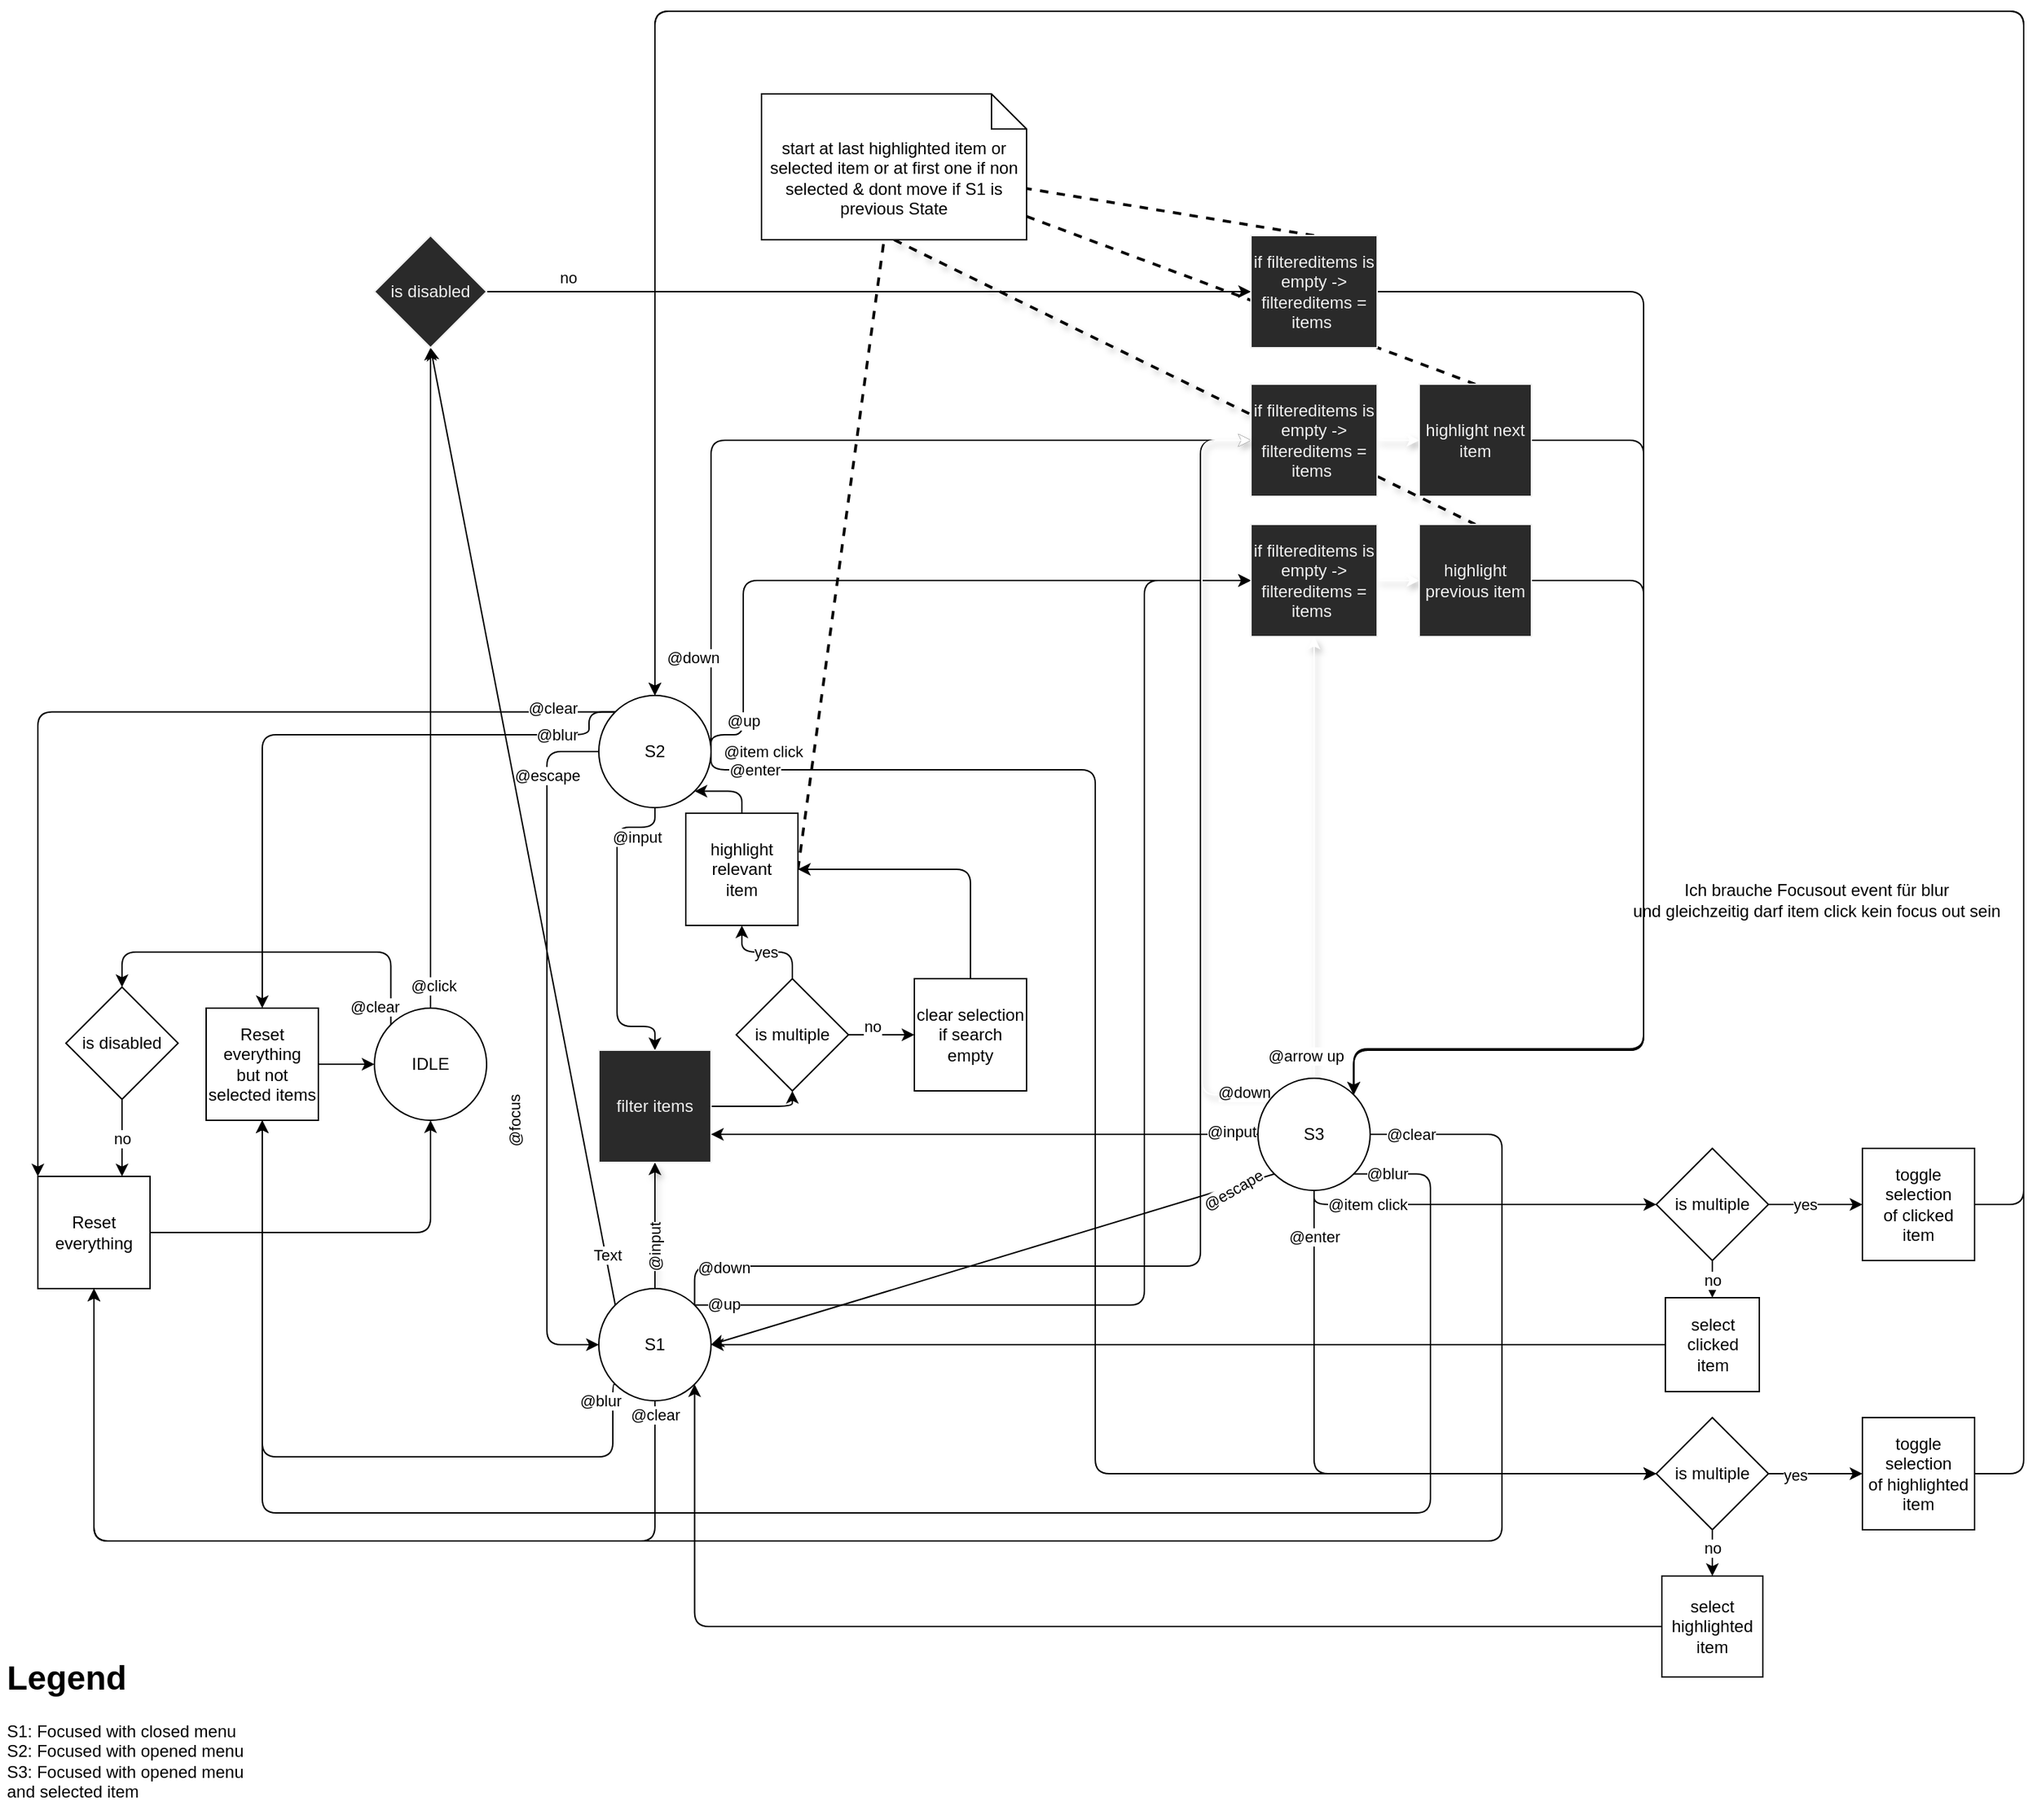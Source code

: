 <mxfile>
    <diagram id="SJrbAc279IfHiTuQCD1p" name="Page-1">
        <mxGraphModel dx="1293" dy="1139" grid="0" gridSize="10" guides="1" tooltips="1" connect="1" arrows="1" fold="1" page="0" pageScale="1" pageWidth="827" pageHeight="1169" math="0" shadow="0">
            <root>
                <mxCell id="0"/>
                <mxCell id="1" parent="0"/>
                <mxCell id="4" style="edgeStyle=orthogonalEdgeStyle;html=1;exitX=0.5;exitY=0;exitDx=0;exitDy=0;entryX=0.5;entryY=1;entryDx=0;entryDy=0;" parent="1" source="2" target="163" edge="1">
                    <mxGeometry relative="1" as="geometry">
                        <Array as="points"/>
                    </mxGeometry>
                </mxCell>
                <mxCell id="232" value="@click" style="edgeLabel;html=1;align=center;verticalAlign=middle;resizable=0;points=[];" vertex="1" connectable="0" parent="4">
                    <mxGeometry x="-0.879" y="7" relative="1" as="geometry">
                        <mxPoint x="9" y="12" as="offset"/>
                    </mxGeometry>
                </mxCell>
                <mxCell id="117" style="edgeStyle=orthogonalEdgeStyle;rounded=1;html=1;exitX=1;exitY=0.5;exitDx=0;exitDy=0;entryX=0;entryY=0.5;entryDx=0;entryDy=0;shadow=0;labelBackgroundColor=default;fontFamily=Helvetica;fontSize=11;fontColor=default;endArrow=classic;endFill=1;strokeColor=#FFFFFF;strokeWidth=1;" parent="1" source="2" target="6" edge="1">
                    <mxGeometry relative="1" as="geometry">
                        <Array as="points">
                            <mxPoint x="260" y="600"/>
                            <mxPoint x="260" y="800"/>
                        </Array>
                    </mxGeometry>
                </mxCell>
                <mxCell id="118" value="@focus" style="edgeLabel;html=1;align=center;verticalAlign=middle;resizable=0;points=[];fontSize=11;fontFamily=Helvetica;fontColor=default;rotation=-91;" parent="117" vertex="1" connectable="0">
                    <mxGeometry x="-0.604" y="-2" relative="1" as="geometry">
                        <mxPoint x="2" y="5" as="offset"/>
                    </mxGeometry>
                </mxCell>
                <mxCell id="161" style="edgeStyle=orthogonalEdgeStyle;html=1;exitX=0;exitY=0;exitDx=0;exitDy=0;entryX=0.5;entryY=0;entryDx=0;entryDy=0;" parent="1" source="2" target="171" edge="1">
                    <mxGeometry relative="1" as="geometry">
                        <Array as="points">
                            <mxPoint x="172" y="520"/>
                            <mxPoint x="-20" y="520"/>
                        </Array>
                    </mxGeometry>
                </mxCell>
                <mxCell id="162" value="@clear" style="edgeLabel;html=1;align=center;verticalAlign=middle;resizable=0;points=[];" parent="161" vertex="1" connectable="0">
                    <mxGeometry x="-0.868" y="1" relative="1" as="geometry">
                        <mxPoint x="-11" y="5" as="offset"/>
                    </mxGeometry>
                </mxCell>
                <mxCell id="2" value="IDLE" style="ellipse;whiteSpace=wrap;html=1;aspect=fixed;" parent="1" vertex="1">
                    <mxGeometry x="160" y="560" width="80" height="80" as="geometry"/>
                </mxCell>
                <mxCell id="21" style="edgeStyle=orthogonalEdgeStyle;html=1;exitX=0;exitY=0;exitDx=0;exitDy=0;entryX=0.5;entryY=0;entryDx=0;entryDy=0;" parent="1" source="3" target="129" edge="1">
                    <mxGeometry relative="1" as="geometry">
                        <Array as="points">
                            <mxPoint x="313" y="349"/>
                            <mxPoint x="313" y="365"/>
                            <mxPoint x="80" y="365"/>
                        </Array>
                    </mxGeometry>
                </mxCell>
                <mxCell id="22" value="@blur" style="edgeLabel;html=1;align=center;verticalAlign=middle;resizable=0;points=[];" parent="21" vertex="1" connectable="0">
                    <mxGeometry x="-0.25" y="1" relative="1" as="geometry">
                        <mxPoint x="115" y="-1" as="offset"/>
                    </mxGeometry>
                </mxCell>
                <mxCell id="78" value="@input" style="edgeStyle=orthogonalEdgeStyle;html=1;exitX=0.5;exitY=1;exitDx=0;exitDy=0;entryX=0.5;entryY=0;entryDx=0;entryDy=0;" parent="1" source="3" target="16" edge="1">
                    <mxGeometry x="-0.762" y="7" relative="1" as="geometry">
                        <Array as="points">
                            <mxPoint x="360" y="431"/>
                            <mxPoint x="333" y="431"/>
                            <mxPoint x="333" y="573"/>
                            <mxPoint x="360" y="573"/>
                        </Array>
                        <mxPoint as="offset"/>
                    </mxGeometry>
                </mxCell>
                <mxCell id="82" style="edgeStyle=orthogonalEdgeStyle;html=1;exitX=1;exitY=0.5;exitDx=0;exitDy=0;entryX=0;entryY=0.5;entryDx=0;entryDy=0;" parent="1" source="3" target="27" edge="1">
                    <mxGeometry relative="1" as="geometry">
                        <Array as="points">
                            <mxPoint x="400" y="365"/>
                            <mxPoint x="423" y="365"/>
                            <mxPoint x="423" y="255"/>
                        </Array>
                    </mxGeometry>
                </mxCell>
                <mxCell id="83" value="@up" style="edgeLabel;html=1;align=center;verticalAlign=middle;resizable=0;points=[];" parent="82" vertex="1" connectable="0">
                    <mxGeometry x="0.296" relative="1" as="geometry">
                        <mxPoint x="-184" y="100" as="offset"/>
                    </mxGeometry>
                </mxCell>
                <mxCell id="84" style="edgeStyle=orthogonalEdgeStyle;html=1;exitX=1;exitY=0.5;exitDx=0;exitDy=0;entryX=0;entryY=0.5;entryDx=0;entryDy=0;" parent="1" source="3" target="40" edge="1">
                    <mxGeometry relative="1" as="geometry">
                        <Array as="points">
                            <mxPoint x="400" y="155"/>
                        </Array>
                    </mxGeometry>
                </mxCell>
                <mxCell id="85" value="@down" style="edgeLabel;html=1;align=center;verticalAlign=middle;resizable=0;points=[];" parent="84" vertex="1" connectable="0">
                    <mxGeometry x="0.438" y="2" relative="1" as="geometry">
                        <mxPoint x="-228" y="157" as="offset"/>
                    </mxGeometry>
                </mxCell>
                <mxCell id="119" style="edgeStyle=orthogonalEdgeStyle;rounded=1;html=1;exitX=1;exitY=0.5;exitDx=0;exitDy=0;shadow=0;labelBackgroundColor=default;fontFamily=Helvetica;fontSize=11;fontColor=default;endArrow=classic;endFill=1;strokeColor=#FFFFFF;strokeWidth=1;entryX=0;entryY=0.5;entryDx=0;entryDy=0;" parent="1" source="3" target="178" edge="1">
                    <mxGeometry relative="1" as="geometry">
                        <Array as="points">
                            <mxPoint x="1022" y="377"/>
                            <mxPoint x="1022" y="700"/>
                        </Array>
                    </mxGeometry>
                </mxCell>
                <mxCell id="145" value="@item click" style="edgeLabel;html=1;align=center;verticalAlign=middle;resizable=0;points=[];" parent="119" vertex="1" connectable="0">
                    <mxGeometry x="-0.7" y="-1" relative="1" as="geometry">
                        <mxPoint x="-113" y="-1" as="offset"/>
                    </mxGeometry>
                </mxCell>
                <mxCell id="158" style="edgeStyle=orthogonalEdgeStyle;html=1;exitX=0;exitY=0;exitDx=0;exitDy=0;entryX=0;entryY=0;entryDx=0;entryDy=0;" parent="1" source="3" target="151" edge="1">
                    <mxGeometry relative="1" as="geometry">
                        <Array as="points">
                            <mxPoint x="-80" y="349"/>
                        </Array>
                    </mxGeometry>
                </mxCell>
                <mxCell id="159" value="@clear" style="edgeLabel;html=1;align=center;verticalAlign=middle;resizable=0;points=[];" parent="158" vertex="1" connectable="0">
                    <mxGeometry x="-0.879" y="-3" relative="1" as="geometry">
                        <mxPoint as="offset"/>
                    </mxGeometry>
                </mxCell>
                <mxCell id="204" style="edgeStyle=orthogonalEdgeStyle;html=1;exitX=1;exitY=0.5;exitDx=0;exitDy=0;entryX=0;entryY=0.5;entryDx=0;entryDy=0;" parent="1" source="3" target="182" edge="1">
                    <mxGeometry relative="1" as="geometry">
                        <Array as="points">
                            <mxPoint x="400" y="390"/>
                            <mxPoint x="674" y="390"/>
                            <mxPoint x="674" y="892"/>
                        </Array>
                    </mxGeometry>
                </mxCell>
                <mxCell id="205" value="@enter" style="edgeLabel;html=1;align=center;verticalAlign=middle;resizable=0;points=[];" parent="204" vertex="1" connectable="0">
                    <mxGeometry x="-0.932" y="-3" relative="1" as="geometry">
                        <mxPoint x="3" y="-3" as="offset"/>
                    </mxGeometry>
                </mxCell>
                <mxCell id="229" style="edgeStyle=orthogonalEdgeStyle;html=1;exitX=0;exitY=0.5;exitDx=0;exitDy=0;entryX=0;entryY=0.5;entryDx=0;entryDy=0;" parent="1" source="3" target="6" edge="1">
                    <mxGeometry relative="1" as="geometry">
                        <Array as="points">
                            <mxPoint x="283" y="377"/>
                            <mxPoint x="283" y="800"/>
                        </Array>
                    </mxGeometry>
                </mxCell>
                <mxCell id="230" value="@escape" style="edgeLabel;html=1;align=center;verticalAlign=middle;resizable=0;points=[];" parent="229" vertex="1" connectable="0">
                    <mxGeometry x="-0.735" relative="1" as="geometry">
                        <mxPoint y="-12" as="offset"/>
                    </mxGeometry>
                </mxCell>
                <mxCell id="3" value="S2" style="ellipse;whiteSpace=wrap;html=1;aspect=fixed;" parent="1" vertex="1">
                    <mxGeometry x="320" y="337" width="80" height="80" as="geometry"/>
                </mxCell>
                <mxCell id="19" style="edgeStyle=orthogonalEdgeStyle;html=1;exitX=0;exitY=1;exitDx=0;exitDy=0;entryX=0.5;entryY=1;entryDx=0;entryDy=0;" parent="1" source="6" target="129" edge="1">
                    <mxGeometry relative="1" as="geometry">
                        <Array as="points">
                            <mxPoint x="330" y="828"/>
                            <mxPoint x="330" y="880"/>
                            <mxPoint x="80" y="880"/>
                        </Array>
                    </mxGeometry>
                </mxCell>
                <mxCell id="20" value="@blur" style="edgeLabel;html=1;align=center;verticalAlign=middle;resizable=0;points=[];" parent="19" vertex="1" connectable="0">
                    <mxGeometry x="-0.117" y="1" relative="1" as="geometry">
                        <mxPoint x="177" y="-41" as="offset"/>
                    </mxGeometry>
                </mxCell>
                <mxCell id="92" style="edgeStyle=orthogonalEdgeStyle;rounded=1;html=1;exitX=0.5;exitY=0;exitDx=0;exitDy=0;entryX=0.5;entryY=1;entryDx=0;entryDy=0;shadow=1;labelBackgroundColor=default;fontFamily=Helvetica;fontSize=11;fontColor=default;endArrow=classic;endFill=1;strokeColor=default;strokeWidth=1;" parent="1" source="6" target="16" edge="1">
                    <mxGeometry relative="1" as="geometry"/>
                </mxCell>
                <mxCell id="93" value="@input" style="edgeLabel;html=1;align=center;verticalAlign=middle;resizable=0;points=[];fontSize=11;fontFamily=Helvetica;fontColor=default;rotation=-90;" parent="92" vertex="1" connectable="0">
                    <mxGeometry x="-0.033" y="-1" relative="1" as="geometry">
                        <mxPoint x="-1" y="14" as="offset"/>
                    </mxGeometry>
                </mxCell>
                <mxCell id="136" style="edgeStyle=orthogonalEdgeStyle;html=1;exitX=1;exitY=0;exitDx=0;exitDy=0;entryX=0;entryY=0.5;entryDx=0;entryDy=0;" parent="1" source="6" target="40" edge="1">
                    <mxGeometry relative="1" as="geometry">
                        <Array as="points">
                            <mxPoint x="388" y="744"/>
                            <mxPoint x="749" y="744"/>
                            <mxPoint x="749" y="155"/>
                        </Array>
                    </mxGeometry>
                </mxCell>
                <mxCell id="138" value="@down" style="edgeLabel;html=1;align=center;verticalAlign=middle;resizable=0;points=[];" parent="136" vertex="1" connectable="0">
                    <mxGeometry x="-0.768" y="-3" relative="1" as="geometry">
                        <mxPoint x="-69" y="-2" as="offset"/>
                    </mxGeometry>
                </mxCell>
                <mxCell id="156" style="edgeStyle=orthogonalEdgeStyle;html=1;exitX=0.5;exitY=1;exitDx=0;exitDy=0;entryX=0.5;entryY=1;entryDx=0;entryDy=0;" parent="1" source="6" target="151" edge="1">
                    <mxGeometry relative="1" as="geometry">
                        <Array as="points">
                            <mxPoint x="360" y="940"/>
                            <mxPoint x="-40" y="940"/>
                        </Array>
                    </mxGeometry>
                </mxCell>
                <mxCell id="157" value="@clear" style="edgeLabel;html=1;align=center;verticalAlign=middle;resizable=0;points=[];" parent="156" vertex="1" connectable="0">
                    <mxGeometry x="-0.906" y="2" relative="1" as="geometry">
                        <mxPoint x="-2" y="-22" as="offset"/>
                    </mxGeometry>
                </mxCell>
                <mxCell id="201" style="edgeStyle=orthogonalEdgeStyle;html=1;exitX=1;exitY=0;exitDx=0;exitDy=0;entryX=0;entryY=0.5;entryDx=0;entryDy=0;" parent="1" source="6" target="27" edge="1">
                    <mxGeometry relative="1" as="geometry">
                        <Array as="points">
                            <mxPoint x="709" y="772"/>
                            <mxPoint x="709" y="255"/>
                        </Array>
                    </mxGeometry>
                </mxCell>
                <mxCell id="202" value="@up" style="edgeLabel;html=1;align=center;verticalAlign=middle;resizable=0;points=[];" parent="201" vertex="1" connectable="0">
                    <mxGeometry x="-0.904" y="-2" relative="1" as="geometry">
                        <mxPoint x="-24" y="-3" as="offset"/>
                    </mxGeometry>
                </mxCell>
                <mxCell id="233" style="edgeStyle=none;html=1;exitX=0;exitY=0;exitDx=0;exitDy=0;entryX=0.5;entryY=1;entryDx=0;entryDy=0;" edge="1" parent="1" source="6" target="163">
                    <mxGeometry relative="1" as="geometry">
                        <mxPoint x="236.474" y="287.316" as="targetPoint"/>
                    </mxGeometry>
                </mxCell>
                <mxCell id="234" value="Text" style="edgeLabel;html=1;align=center;verticalAlign=middle;resizable=0;points=[];" vertex="1" connectable="0" parent="233">
                    <mxGeometry x="-0.895" y="-1" relative="1" as="geometry">
                        <mxPoint as="offset"/>
                    </mxGeometry>
                </mxCell>
                <mxCell id="6" value="S1" style="ellipse;whiteSpace=wrap;html=1;aspect=fixed;" parent="1" vertex="1">
                    <mxGeometry x="320" y="760" width="80" height="80" as="geometry"/>
                </mxCell>
                <mxCell id="223" style="edgeStyle=orthogonalEdgeStyle;html=1;exitX=1;exitY=0.5;exitDx=0;exitDy=0;entryX=0.5;entryY=1;entryDx=0;entryDy=0;endArrow=classic;endFill=1;strokeWidth=1;" parent="1" source="16" target="221" edge="1">
                    <mxGeometry relative="1" as="geometry"/>
                </mxCell>
                <mxCell id="16" value="filter items" style="rounded=0;whiteSpace=wrap;html=1;fontFamily=Helvetica;fontSize=12;fontColor=rgb(240, 240, 240);align=center;strokeColor=rgb(240, 240, 240);fillColor=rgb(42, 42, 42);" parent="1" vertex="1">
                    <mxGeometry x="320" y="590" width="80" height="80" as="geometry"/>
                </mxCell>
                <mxCell id="105" style="edgeStyle=orthogonalEdgeStyle;rounded=1;html=1;exitX=1;exitY=0.5;exitDx=0;exitDy=0;entryX=0;entryY=0.5;entryDx=0;entryDy=0;shadow=1;labelBackgroundColor=default;fontFamily=Helvetica;fontSize=11;fontColor=default;endArrow=classic;endFill=1;strokeColor=#FFFFFF;strokeWidth=1;" parent="1" source="27" target="104" edge="1">
                    <mxGeometry relative="1" as="geometry"/>
                </mxCell>
                <mxCell id="27" value="if filtereditems is empty -&amp;gt;&lt;br&gt;filtereditems = items&amp;nbsp;" style="rounded=0;whiteSpace=wrap;html=1;fontFamily=Helvetica;fontSize=12;fontColor=rgb(240, 240, 240);align=center;strokeColor=rgb(240, 240, 240);fillColor=rgb(42, 42, 42);" parent="1" vertex="1">
                    <mxGeometry x="785" y="215" width="90" height="80" as="geometry"/>
                </mxCell>
                <mxCell id="90" style="html=1;exitX=0.5;exitY=1;exitDx=0;exitDy=0;exitPerimeter=0;shadow=1;dashed=1;endArrow=none;endFill=0;strokeWidth=2;entryX=0.5;entryY=0;entryDx=0;entryDy=0;" parent="1" source="36" target="104" edge="1">
                    <mxGeometry relative="1" as="geometry"/>
                </mxCell>
                <mxCell id="36" value="start at last highlighted item or selected item or at first one if non selected &amp;amp; dont move if S1 is previous State" style="shape=note2;boundedLbl=1;whiteSpace=wrap;html=1;size=25;verticalAlign=top;align=center;" parent="1" vertex="1">
                    <mxGeometry x="436" y="-92" width="189" height="104" as="geometry"/>
                </mxCell>
                <mxCell id="106" style="edgeStyle=orthogonalEdgeStyle;rounded=1;html=1;exitX=1;exitY=0.5;exitDx=0;exitDy=0;entryX=0;entryY=0.5;entryDx=0;entryDy=0;shadow=1;labelBackgroundColor=default;fontFamily=Helvetica;fontSize=11;fontColor=default;endArrow=classic;endFill=1;strokeColor=#FFFFFF;strokeWidth=1;" parent="1" source="40" target="103" edge="1">
                    <mxGeometry relative="1" as="geometry"/>
                </mxCell>
                <mxCell id="40" value="if filtereditems is empty -&amp;gt;&lt;br&gt;filtereditems = items&amp;nbsp;" style="rounded=0;whiteSpace=wrap;html=1;fontFamily=Helvetica;fontSize=12;fontColor=rgb(240, 240, 240);align=center;strokeColor=rgb(240, 240, 240);fillColor=rgb(42, 42, 42);" parent="1" vertex="1">
                    <mxGeometry x="785" y="115" width="90" height="80" as="geometry"/>
                </mxCell>
                <mxCell id="45" value="" style="endArrow=none;dashed=1;html=1;strokeWidth=2;entryX=0.5;entryY=0;entryDx=0;entryDy=0;" parent="1" source="36" target="103" edge="1">
                    <mxGeometry width="50" height="50" relative="1" as="geometry">
                        <mxPoint x="915" y="748" as="sourcePoint"/>
                        <mxPoint x="965" y="698" as="targetPoint"/>
                        <Array as="points"/>
                    </mxGeometry>
                </mxCell>
                <mxCell id="73" style="edgeStyle=orthogonalEdgeStyle;html=1;exitX=0;exitY=0.5;exitDx=0;exitDy=0;entryX=1;entryY=0.75;entryDx=0;entryDy=0;" parent="1" source="68" target="16" edge="1">
                    <mxGeometry relative="1" as="geometry"/>
                </mxCell>
                <mxCell id="74" value="@input" style="edgeLabel;html=1;align=center;verticalAlign=middle;resizable=0;points=[];" parent="73" vertex="1" connectable="0">
                    <mxGeometry x="-0.571" relative="1" as="geometry">
                        <mxPoint x="64" y="-2" as="offset"/>
                    </mxGeometry>
                </mxCell>
                <mxCell id="76" style="edgeStyle=orthogonalEdgeStyle;html=1;exitX=0.5;exitY=1;exitDx=0;exitDy=0;entryX=0;entryY=0.5;entryDx=0;entryDy=0;" parent="1" source="68" target="178" edge="1">
                    <mxGeometry relative="1" as="geometry">
                        <mxPoint x="830.0" y="751" as="targetPoint"/>
                    </mxGeometry>
                </mxCell>
                <mxCell id="177" value="@item click" style="edgeLabel;html=1;align=center;verticalAlign=middle;resizable=0;points=[];" parent="76" vertex="1" connectable="0">
                    <mxGeometry x="-0.13" y="-1" relative="1" as="geometry">
                        <mxPoint x="-63" y="-1" as="offset"/>
                    </mxGeometry>
                </mxCell>
                <mxCell id="99" style="edgeStyle=orthogonalEdgeStyle;rounded=1;html=1;exitX=0.5;exitY=0;exitDx=0;exitDy=0;entryX=0.5;entryY=1;entryDx=0;entryDy=0;shadow=1;labelBackgroundColor=default;fontFamily=Helvetica;fontSize=11;fontColor=default;endArrow=classic;endFill=1;strokeColor=#FFFFFF;strokeWidth=1;" parent="1" source="68" target="27" edge="1">
                    <mxGeometry relative="1" as="geometry"/>
                </mxCell>
                <mxCell id="100" value="@arrow up" style="edgeLabel;html=1;align=center;verticalAlign=middle;resizable=0;points=[];fontSize=11;fontFamily=Helvetica;fontColor=default;" parent="99" vertex="1" connectable="0">
                    <mxGeometry x="0.45" y="-1" relative="1" as="geometry">
                        <mxPoint x="-7" y="212" as="offset"/>
                    </mxGeometry>
                </mxCell>
                <mxCell id="101" style="edgeStyle=orthogonalEdgeStyle;rounded=1;html=1;exitX=0;exitY=0;exitDx=0;exitDy=0;entryX=0;entryY=0.5;entryDx=0;entryDy=0;shadow=1;labelBackgroundColor=default;fontFamily=Helvetica;fontSize=11;fontColor=default;endArrow=classic;endFill=1;strokeColor=#FFFFFF;strokeWidth=1;" parent="1" source="68" target="40" edge="1">
                    <mxGeometry relative="1" as="geometry">
                        <Array as="points">
                            <mxPoint x="750" y="622"/>
                            <mxPoint x="750" y="155"/>
                        </Array>
                    </mxGeometry>
                </mxCell>
                <mxCell id="113" value="@down" style="edgeLabel;html=1;align=center;verticalAlign=middle;resizable=0;points=[];fontSize=11;fontFamily=Helvetica;fontColor=default;" parent="101" vertex="1" connectable="0">
                    <mxGeometry x="0.24" y="1" relative="1" as="geometry">
                        <mxPoint x="31" y="289" as="offset"/>
                    </mxGeometry>
                </mxCell>
                <mxCell id="127" style="edgeStyle=none;html=1;exitX=0;exitY=1;exitDx=0;exitDy=0;entryX=1;entryY=0.5;entryDx=0;entryDy=0;" parent="1" source="68" target="6" edge="1">
                    <mxGeometry relative="1" as="geometry"/>
                </mxCell>
                <mxCell id="128" value="@escape" style="edgeLabel;html=1;align=center;verticalAlign=middle;resizable=0;points=[];rotation=-30;" parent="127" vertex="1" connectable="0">
                    <mxGeometry x="-0.058" y="-1" relative="1" as="geometry">
                        <mxPoint x="159" y="-45" as="offset"/>
                    </mxGeometry>
                </mxCell>
                <mxCell id="132" style="edgeStyle=orthogonalEdgeStyle;html=1;exitX=1;exitY=1;exitDx=0;exitDy=0;entryX=0.5;entryY=1;entryDx=0;entryDy=0;" parent="1" source="68" target="129" edge="1">
                    <mxGeometry relative="1" as="geometry">
                        <Array as="points">
                            <mxPoint x="913" y="678"/>
                            <mxPoint x="913" y="920"/>
                            <mxPoint x="80" y="920"/>
                        </Array>
                    </mxGeometry>
                </mxCell>
                <mxCell id="133" value="@blur" style="edgeLabel;html=1;align=center;verticalAlign=middle;resizable=0;points=[];" parent="132" vertex="1" connectable="0">
                    <mxGeometry x="-0.957" relative="1" as="geometry">
                        <mxPoint x="-7" y="-1" as="offset"/>
                    </mxGeometry>
                </mxCell>
                <mxCell id="154" style="edgeStyle=orthogonalEdgeStyle;html=1;exitX=1;exitY=0.5;exitDx=0;exitDy=0;entryX=0.5;entryY=1;entryDx=0;entryDy=0;" parent="1" source="68" target="151" edge="1">
                    <mxGeometry relative="1" as="geometry">
                        <Array as="points">
                            <mxPoint x="964" y="650"/>
                            <mxPoint x="964" y="940"/>
                            <mxPoint x="-40" y="940"/>
                        </Array>
                    </mxGeometry>
                </mxCell>
                <mxCell id="155" value="@clear" style="edgeLabel;html=1;align=center;verticalAlign=middle;resizable=0;points=[];" parent="154" vertex="1" connectable="0">
                    <mxGeometry x="-0.977" y="-2" relative="1" as="geometry">
                        <mxPoint x="11" y="-2" as="offset"/>
                    </mxGeometry>
                </mxCell>
                <mxCell id="184" style="edgeStyle=orthogonalEdgeStyle;html=1;exitX=0.5;exitY=1;exitDx=0;exitDy=0;entryX=0;entryY=0.5;entryDx=0;entryDy=0;" parent="1" source="68" target="182" edge="1">
                    <mxGeometry relative="1" as="geometry"/>
                </mxCell>
                <mxCell id="185" value="@enter" style="edgeLabel;html=1;align=center;verticalAlign=middle;resizable=0;points=[];" parent="184" vertex="1" connectable="0">
                    <mxGeometry x="-0.525" y="-1" relative="1" as="geometry">
                        <mxPoint x="1" y="-73" as="offset"/>
                    </mxGeometry>
                </mxCell>
                <mxCell id="68" value="S3" style="ellipse;whiteSpace=wrap;html=1;aspect=fixed;" parent="1" vertex="1">
                    <mxGeometry x="790" y="610" width="80" height="80" as="geometry"/>
                </mxCell>
                <mxCell id="207" style="edgeStyle=orthogonalEdgeStyle;html=1;exitX=1;exitY=0.5;exitDx=0;exitDy=0;entryX=1;entryY=0;entryDx=0;entryDy=0;" parent="1" source="103" target="68" edge="1">
                    <mxGeometry relative="1" as="geometry">
                        <Array as="points">
                            <mxPoint x="1065" y="155"/>
                            <mxPoint x="1065" y="590"/>
                            <mxPoint x="858" y="590"/>
                        </Array>
                    </mxGeometry>
                </mxCell>
                <mxCell id="103" value="highlight next item" style="rounded=0;whiteSpace=wrap;html=1;fontFamily=Helvetica;fontSize=12;fontColor=rgb(240, 240, 240);align=center;strokeColor=rgb(240, 240, 240);fillColor=rgb(42, 42, 42);" parent="1" vertex="1">
                    <mxGeometry x="905" y="115" width="80" height="80" as="geometry"/>
                </mxCell>
                <mxCell id="206" style="edgeStyle=orthogonalEdgeStyle;html=1;exitX=1;exitY=0.5;exitDx=0;exitDy=0;entryX=1;entryY=0;entryDx=0;entryDy=0;" parent="1" source="104" target="68" edge="1">
                    <mxGeometry relative="1" as="geometry">
                        <Array as="points">
                            <mxPoint x="1065" y="255"/>
                            <mxPoint x="1065" y="590"/>
                            <mxPoint x="858" y="590"/>
                        </Array>
                    </mxGeometry>
                </mxCell>
                <mxCell id="104" value="highlight previous item" style="rounded=0;whiteSpace=wrap;html=1;fontFamily=Helvetica;fontSize=12;fontColor=rgb(240, 240, 240);align=center;strokeColor=rgb(240, 240, 240);fillColor=rgb(42, 42, 42);" parent="1" vertex="1">
                    <mxGeometry x="905" y="215" width="80" height="80" as="geometry"/>
                </mxCell>
                <mxCell id="130" style="edgeStyle=orthogonalEdgeStyle;html=1;exitX=1;exitY=0.5;exitDx=0;exitDy=0;entryX=0;entryY=0.5;entryDx=0;entryDy=0;" parent="1" source="129" target="2" edge="1">
                    <mxGeometry relative="1" as="geometry"/>
                </mxCell>
                <mxCell id="129" value="Reset everything&lt;br&gt;but not&lt;br&gt;selected items" style="whiteSpace=wrap;html=1;aspect=fixed;" parent="1" vertex="1">
                    <mxGeometry x="40" y="560" width="80" height="80" as="geometry"/>
                </mxCell>
                <mxCell id="153" style="edgeStyle=orthogonalEdgeStyle;html=1;exitX=1;exitY=0.5;exitDx=0;exitDy=0;entryX=0.5;entryY=1;entryDx=0;entryDy=0;" parent="1" source="151" target="2" edge="1">
                    <mxGeometry relative="1" as="geometry"/>
                </mxCell>
                <mxCell id="151" value="Reset everything" style="whiteSpace=wrap;html=1;aspect=fixed;" parent="1" vertex="1">
                    <mxGeometry x="-80" y="680" width="80" height="80" as="geometry"/>
                </mxCell>
                <mxCell id="165" style="edgeStyle=none;html=1;exitX=1;exitY=0.5;exitDx=0;exitDy=0;entryX=0;entryY=0.5;entryDx=0;entryDy=0;" parent="1" source="163" target="208" edge="1">
                    <mxGeometry relative="1" as="geometry">
                        <mxPoint x="409" y="340.0" as="targetPoint"/>
                    </mxGeometry>
                </mxCell>
                <mxCell id="166" value="no" style="edgeLabel;html=1;align=center;verticalAlign=middle;resizable=0;points=[];" parent="165" vertex="1" connectable="0">
                    <mxGeometry x="-0.787" y="-2" relative="1" as="geometry">
                        <mxPoint y="-12" as="offset"/>
                    </mxGeometry>
                </mxCell>
                <mxCell id="163" value="is disabled" style="rhombus;whiteSpace=wrap;html=1;fontFamily=Helvetica;fontSize=12;fontColor=rgb(240, 240, 240);align=center;strokeColor=rgb(240, 240, 240);fillColor=rgb(42, 42, 42);" parent="1" vertex="1">
                    <mxGeometry x="160" y="9" width="80" height="80" as="geometry"/>
                </mxCell>
                <mxCell id="170" style="edgeStyle=none;html=1;entryX=0;entryY=0.5;entryDx=0;entryDy=0;" parent="1" edge="1">
                    <mxGeometry relative="1" as="geometry">
                        <mxPoint x="409" y="340" as="sourcePoint"/>
                        <mxPoint x="409" y="340.0" as="targetPoint"/>
                    </mxGeometry>
                </mxCell>
                <mxCell id="172" style="edgeStyle=none;html=1;exitX=0.5;exitY=1;exitDx=0;exitDy=0;entryX=0.75;entryY=0;entryDx=0;entryDy=0;" parent="1" source="171" target="151" edge="1">
                    <mxGeometry relative="1" as="geometry"/>
                </mxCell>
                <mxCell id="173" value="no" style="edgeLabel;html=1;align=center;verticalAlign=middle;resizable=0;points=[];" parent="172" vertex="1" connectable="0">
                    <mxGeometry x="0.018" relative="1" as="geometry">
                        <mxPoint as="offset"/>
                    </mxGeometry>
                </mxCell>
                <mxCell id="171" value="is disabled" style="rhombus;whiteSpace=wrap;html=1;" parent="1" vertex="1">
                    <mxGeometry x="-60" y="545" width="80" height="80" as="geometry"/>
                </mxCell>
                <mxCell id="175" value="&lt;h1&gt;Legend&lt;/h1&gt;&lt;p&gt;S1: Focused with closed menu&lt;br&gt;&lt;span&gt;S2: Focused with opened menu&lt;br&gt;&lt;/span&gt;&lt;span&gt;S3: Focused with opened menu and selected item&lt;/span&gt;&lt;/p&gt;" style="text;html=1;strokeColor=none;fillColor=none;spacing=5;spacingTop=-20;whiteSpace=wrap;overflow=hidden;rounded=0;" parent="1" vertex="1">
                    <mxGeometry x="-107" y="1018" width="190" height="120" as="geometry"/>
                </mxCell>
                <mxCell id="180" value="no" style="edgeStyle=none;html=1;exitX=0.5;exitY=1;exitDx=0;exitDy=0;entryX=0.5;entryY=0;entryDx=0;entryDy=0;" parent="1" source="178" target="179" edge="1">
                    <mxGeometry relative="1" as="geometry"/>
                </mxCell>
                <mxCell id="192" style="edgeStyle=orthogonalEdgeStyle;html=1;exitX=1;exitY=0.5;exitDx=0;exitDy=0;entryX=0;entryY=0.5;entryDx=0;entryDy=0;" parent="1" source="178" target="191" edge="1">
                    <mxGeometry relative="1" as="geometry"/>
                </mxCell>
                <mxCell id="193" value="yes" style="edgeLabel;html=1;align=center;verticalAlign=middle;resizable=0;points=[];" parent="192" vertex="1" connectable="0">
                    <mxGeometry x="-0.217" relative="1" as="geometry">
                        <mxPoint as="offset"/>
                    </mxGeometry>
                </mxCell>
                <mxCell id="178" value="is multiple" style="rhombus;whiteSpace=wrap;html=1;" parent="1" vertex="1">
                    <mxGeometry x="1074" y="660" width="80" height="80" as="geometry"/>
                </mxCell>
                <mxCell id="190" style="edgeStyle=orthogonalEdgeStyle;html=1;exitX=0;exitY=0.5;exitDx=0;exitDy=0;entryX=1;entryY=0.5;entryDx=0;entryDy=0;" parent="1" source="179" target="6" edge="1">
                    <mxGeometry relative="1" as="geometry"/>
                </mxCell>
                <mxCell id="179" value="select clicked&lt;br&gt;item" style="whiteSpace=wrap;html=1;aspect=fixed;" parent="1" vertex="1">
                    <mxGeometry x="1080.5" y="766.5" width="67" height="67" as="geometry"/>
                </mxCell>
                <mxCell id="187" style="edgeStyle=orthogonalEdgeStyle;html=1;exitX=0.5;exitY=1;exitDx=0;exitDy=0;entryX=0.5;entryY=0;entryDx=0;entryDy=0;" parent="1" source="182" target="186" edge="1">
                    <mxGeometry relative="1" as="geometry"/>
                </mxCell>
                <mxCell id="188" value="no" style="edgeLabel;html=1;align=center;verticalAlign=middle;resizable=0;points=[];" parent="187" vertex="1" connectable="0">
                    <mxGeometry x="-0.217" relative="1" as="geometry">
                        <mxPoint as="offset"/>
                    </mxGeometry>
                </mxCell>
                <mxCell id="195" style="edgeStyle=orthogonalEdgeStyle;html=1;exitX=1;exitY=0.5;exitDx=0;exitDy=0;entryX=0;entryY=0.5;entryDx=0;entryDy=0;" parent="1" source="182" target="194" edge="1">
                    <mxGeometry relative="1" as="geometry"/>
                </mxCell>
                <mxCell id="197" value="yes" style="edgeLabel;html=1;align=center;verticalAlign=middle;resizable=0;points=[];" parent="195" vertex="1" connectable="0">
                    <mxGeometry x="-0.446" y="-1" relative="1" as="geometry">
                        <mxPoint as="offset"/>
                    </mxGeometry>
                </mxCell>
                <mxCell id="182" value="is multiple" style="rhombus;whiteSpace=wrap;html=1;" parent="1" vertex="1">
                    <mxGeometry x="1074" y="852" width="80" height="80" as="geometry"/>
                </mxCell>
                <mxCell id="189" style="edgeStyle=orthogonalEdgeStyle;html=1;exitX=0;exitY=0.5;exitDx=0;exitDy=0;entryX=1;entryY=1;entryDx=0;entryDy=0;" parent="1" source="186" target="6" edge="1">
                    <mxGeometry relative="1" as="geometry"/>
                </mxCell>
                <mxCell id="186" value="select highlighted&lt;br&gt;item" style="whiteSpace=wrap;html=1;aspect=fixed;" parent="1" vertex="1">
                    <mxGeometry x="1078" y="965" width="72" height="72" as="geometry"/>
                </mxCell>
                <mxCell id="199" style="edgeStyle=orthogonalEdgeStyle;html=1;exitX=1;exitY=0.5;exitDx=0;exitDy=0;entryX=0.5;entryY=0;entryDx=0;entryDy=0;" parent="1" source="191" target="3" edge="1">
                    <mxGeometry relative="1" as="geometry">
                        <Array as="points">
                            <mxPoint x="1336" y="700"/>
                            <mxPoint x="1336" y="-151"/>
                            <mxPoint x="360" y="-151"/>
                        </Array>
                        <mxPoint x="369" y="336" as="targetPoint"/>
                    </mxGeometry>
                </mxCell>
                <mxCell id="191" value="toggle selection&lt;br&gt;of clicked&lt;br&gt;item" style="whiteSpace=wrap;html=1;aspect=fixed;" parent="1" vertex="1">
                    <mxGeometry x="1221" y="660" width="80" height="80" as="geometry"/>
                </mxCell>
                <mxCell id="196" value="" style="edgeStyle=orthogonalEdgeStyle;html=1;exitX=1;exitY=0.5;exitDx=0;exitDy=0;entryX=0.5;entryY=0;entryDx=0;entryDy=0;" parent="1" source="194" target="3" edge="1">
                    <mxGeometry relative="1" as="geometry">
                        <mxPoint x="389" y="833" as="targetPoint"/>
                        <Array as="points">
                            <mxPoint x="1336" y="892"/>
                            <mxPoint x="1336" y="-151"/>
                            <mxPoint x="360" y="-151"/>
                        </Array>
                    </mxGeometry>
                </mxCell>
                <mxCell id="194" value="toggle selection&lt;br&gt;of highlighted&lt;br&gt;item" style="whiteSpace=wrap;html=1;aspect=fixed;" parent="1" vertex="1">
                    <mxGeometry x="1221" y="852" width="80" height="80" as="geometry"/>
                </mxCell>
                <mxCell id="209" style="edgeStyle=orthogonalEdgeStyle;html=1;exitX=1;exitY=0.5;exitDx=0;exitDy=0;entryX=1;entryY=0;entryDx=0;entryDy=0;" parent="1" source="208" target="68" edge="1">
                    <mxGeometry relative="1" as="geometry">
                        <Array as="points">
                            <mxPoint x="1065" y="49"/>
                            <mxPoint x="1065" y="589"/>
                            <mxPoint x="858" y="589"/>
                        </Array>
                    </mxGeometry>
                </mxCell>
                <mxCell id="210" style="html=1;exitX=0.5;exitY=0;exitDx=0;exitDy=0;endArrow=none;endFill=0;dashed=1;strokeWidth=2;" parent="1" source="208" target="36" edge="1">
                    <mxGeometry relative="1" as="geometry"/>
                </mxCell>
                <mxCell id="208" value="if filtereditems is empty -&amp;gt;&lt;br&gt;filtereditems = items&amp;nbsp;" style="rounded=0;whiteSpace=wrap;html=1;fontFamily=Helvetica;fontSize=12;fontColor=rgb(240, 240, 240);align=center;strokeColor=rgb(240, 240, 240);fillColor=rgb(42, 42, 42);" parent="1" vertex="1">
                    <mxGeometry x="785" y="9" width="90" height="80" as="geometry"/>
                </mxCell>
                <mxCell id="216" style="edgeStyle=orthogonalEdgeStyle;html=1;exitX=0.5;exitY=0;exitDx=0;exitDy=0;entryX=1;entryY=1;entryDx=0;entryDy=0;" parent="1" source="212" target="3" edge="1">
                    <mxGeometry relative="1" as="geometry">
                        <Array as="points">
                            <mxPoint x="422" y="405"/>
                        </Array>
                    </mxGeometry>
                </mxCell>
                <mxCell id="219" style="html=1;exitX=1;exitY=0.5;exitDx=0;exitDy=0;strokeWidth=2;dashed=1;endArrow=none;endFill=0;" parent="1" source="212" target="36" edge="1">
                    <mxGeometry relative="1" as="geometry"/>
                </mxCell>
                <mxCell id="212" value="highlight &lt;br&gt;relevant&lt;br&gt;item" style="whiteSpace=wrap;html=1;aspect=fixed;" parent="1" vertex="1">
                    <mxGeometry x="382" y="421" width="80" height="80" as="geometry"/>
                </mxCell>
                <mxCell id="222" style="edgeStyle=orthogonalEdgeStyle;html=1;exitX=0.5;exitY=0;exitDx=0;exitDy=0;entryX=0.5;entryY=1;entryDx=0;entryDy=0;endArrow=classic;endFill=1;strokeWidth=1;" parent="1" source="221" target="212" edge="1">
                    <mxGeometry relative="1" as="geometry"/>
                </mxCell>
                <mxCell id="224" value="yes" style="edgeLabel;html=1;align=center;verticalAlign=middle;resizable=0;points=[];" parent="222" vertex="1" connectable="0">
                    <mxGeometry x="0.03" relative="1" as="geometry">
                        <mxPoint as="offset"/>
                    </mxGeometry>
                </mxCell>
                <mxCell id="226" style="edgeStyle=orthogonalEdgeStyle;html=1;exitX=1;exitY=0.5;exitDx=0;exitDy=0;entryX=0;entryY=0.5;entryDx=0;entryDy=0;endArrow=classic;endFill=1;strokeWidth=1;" parent="1" source="221" target="225" edge="1">
                    <mxGeometry relative="1" as="geometry"/>
                </mxCell>
                <mxCell id="227" value="no" style="edgeLabel;html=1;align=center;verticalAlign=middle;resizable=0;points=[];" parent="226" vertex="1" connectable="0">
                    <mxGeometry x="-0.025" relative="1" as="geometry">
                        <mxPoint x="-6" y="-6" as="offset"/>
                    </mxGeometry>
                </mxCell>
                <mxCell id="221" value="is multiple" style="rhombus;whiteSpace=wrap;html=1;" parent="1" vertex="1">
                    <mxGeometry x="418" y="539" width="80" height="80" as="geometry"/>
                </mxCell>
                <mxCell id="228" style="edgeStyle=orthogonalEdgeStyle;html=1;exitX=0.5;exitY=0;exitDx=0;exitDy=0;entryX=1;entryY=0.5;entryDx=0;entryDy=0;endArrow=classic;endFill=1;strokeWidth=1;" parent="1" source="225" target="212" edge="1">
                    <mxGeometry relative="1" as="geometry"/>
                </mxCell>
                <mxCell id="225" value="clear selection if search empty" style="whiteSpace=wrap;html=1;aspect=fixed;" parent="1" vertex="1">
                    <mxGeometry x="545" y="539" width="80" height="80" as="geometry"/>
                </mxCell>
                <mxCell id="231" value="Ich brauche Focusout event für blur&lt;br&gt;und gleichzeitig darf item click kein focus out sein" style="text;html=1;align=center;verticalAlign=middle;resizable=0;points=[];autosize=1;strokeColor=none;fillColor=none;" parent="1" vertex="1">
                    <mxGeometry x="1052" y="467" width="272" height="32" as="geometry"/>
                </mxCell>
            </root>
        </mxGraphModel>
    </diagram>
</mxfile>